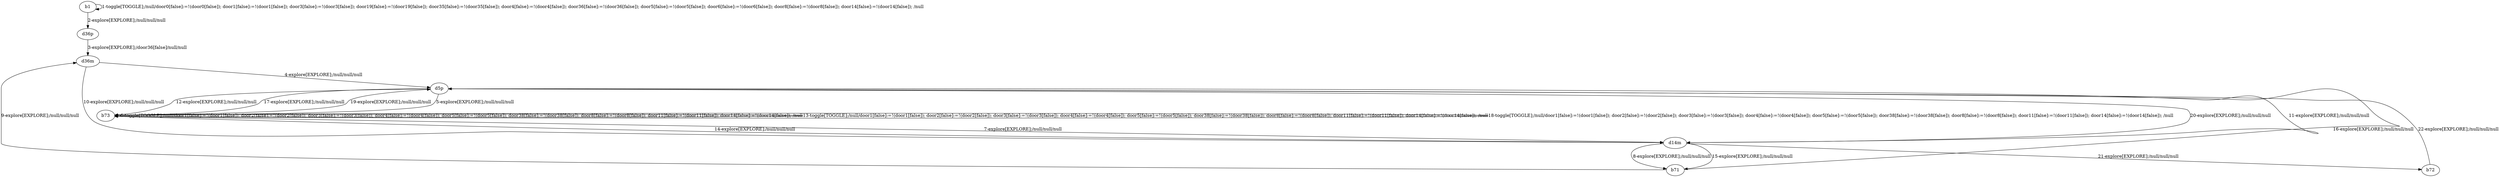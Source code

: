 # Total number of goals covered by this test: 3
# b71 --> d36m
# b73 --> b73
# d14m --> d5p

digraph g {
"b1" -> "b1" [label = "1-toggle[TOGGLE];/null/door0[false]:=!(door0[false]); door1[false]:=!(door1[false]); door3[false]:=!(door3[false]); door19[false]:=!(door19[false]); door35[false]:=!(door35[false]); door4[false]:=!(door4[false]); door36[false]:=!(door36[false]); door5[false]:=!(door5[false]); door6[false]:=!(door6[false]); door8[false]:=!(door8[false]); door14[false]:=!(door14[false]); /null"];
"b1" -> "d36p" [label = "2-explore[EXPLORE];/null/null/null"];
"d36p" -> "d36m" [label = "3-explore[EXPLORE];/door36[false]/null/null"];
"d36m" -> "d5p" [label = "4-explore[EXPLORE];/null/null/null"];
"d5p" -> "b73" [label = "5-explore[EXPLORE];/null/null/null"];
"b73" -> "b73" [label = "6-toggle[TOGGLE];/null/door1[false]:=!(door1[false]); door2[false]:=!(door2[false]); door3[false]:=!(door3[false]); door4[false]:=!(door4[false]); door5[false]:=!(door5[false]); door38[false]:=!(door38[false]); door8[false]:=!(door8[false]); door11[false]:=!(door11[false]); door14[false]:=!(door14[false]); /null"];
"b73" -> "d14m" [label = "7-explore[EXPLORE];/null/null/null"];
"d14m" -> "b71" [label = "8-explore[EXPLORE];/null/null/null"];
"b71" -> "d36m" [label = "9-explore[EXPLORE];/null/null/null"];
"d36m" -> "d14m" [label = "10-explore[EXPLORE];/null/null/null"];
"d14m" -> "d5p" [label = "11-explore[EXPLORE];/null/null/null"];
"d5p" -> "b73" [label = "12-explore[EXPLORE];/null/null/null"];
"b73" -> "b73" [label = "13-toggle[TOGGLE];/null/door1[false]:=!(door1[false]); door2[false]:=!(door2[false]); door3[false]:=!(door3[false]); door4[false]:=!(door4[false]); door5[false]:=!(door5[false]); door38[false]:=!(door38[false]); door8[false]:=!(door8[false]); door11[false]:=!(door11[false]); door14[false]:=!(door14[false]); /null"];
"b73" -> "d14m" [label = "14-explore[EXPLORE];/null/null/null"];
"d14m" -> "b71" [label = "15-explore[EXPLORE];/null/null/null"];
"b71" -> "d5p" [label = "16-explore[EXPLORE];/null/null/null"];
"d5p" -> "b73" [label = "17-explore[EXPLORE];/null/null/null"];
"b73" -> "b73" [label = "18-toggle[TOGGLE];/null/door1[false]:=!(door1[false]); door2[false]:=!(door2[false]); door3[false]:=!(door3[false]); door4[false]:=!(door4[false]); door5[false]:=!(door5[false]); door38[false]:=!(door38[false]); door8[false]:=!(door8[false]); door11[false]:=!(door11[false]); door14[false]:=!(door14[false]); /null"];
"b73" -> "d5p" [label = "19-explore[EXPLORE];/null/null/null"];
"d5p" -> "d14m" [label = "20-explore[EXPLORE];/null/null/null"];
"d14m" -> "b72" [label = "21-explore[EXPLORE];/null/null/null"];
"b72" -> "d5p" [label = "22-explore[EXPLORE];/null/null/null"];
}